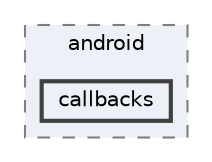 digraph "external/spine-runtimes/spine-android/spine-android/src/main/java/com/esotericsoftware/spine/android/callbacks"
{
 // LATEX_PDF_SIZE
  bgcolor="transparent";
  edge [fontname=Helvetica,fontsize=10,labelfontname=Helvetica,labelfontsize=10];
  node [fontname=Helvetica,fontsize=10,shape=box,height=0.2,width=0.4];
  compound=true
  subgraph clusterdir_796c10f91fba071770ead09f06fddb0e {
    graph [ bgcolor="#edf0f7", pencolor="grey50", label="android", fontname=Helvetica,fontsize=10 style="filled,dashed", URL="dir_796c10f91fba071770ead09f06fddb0e.html",tooltip=""]
  dir_e1abf6ede7c0f292e376b7440b4ed203 [label="callbacks", fillcolor="#edf0f7", color="grey25", style="filled,bold", URL="dir_e1abf6ede7c0f292e376b7440b4ed203.html",tooltip=""];
  }
}
